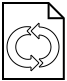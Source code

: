 <?xml version="1.0" encoding="UTF-8"?>
<dia:diagram xmlns:dia="http://www.lysator.liu.se/~alla/dia/"><dia:layer name="Background" visible="true"><dia:object type="Standard - Arc" version="0" id="O0"><dia:attribute name="obj_pos"><dia:point val="11.4,2.6"/></dia:attribute><dia:attribute name="obj_bb"><dia:rectangle val="10.638,2.583;11.4,3.817"/></dia:attribute><dia:attribute name="conn_endpoints"><dia:point val="11.4,2.6"/><dia:point val="11.4,3.8"/></dia:attribute><dia:attribute name="curve_distance"><dia:real val="0.762"/></dia:attribute><dia:attribute name="line_width"><dia:real val="0"/></dia:attribute></dia:object><dia:object type="Standard - Arc" version="0" id="O1"><dia:attribute name="obj_pos"><dia:point val="11.4,2.2"/></dia:attribute><dia:attribute name="obj_bb"><dia:rectangle val="10.2,2.183;11.4,4.217"/></dia:attribute><dia:attribute name="conn_endpoints"><dia:point val="11.4,2.2"/><dia:point val="11.4,4.2"/></dia:attribute><dia:attribute name="curve_distance"><dia:real val="1.2"/></dia:attribute><dia:attribute name="line_width"><dia:real val="0"/></dia:attribute></dia:object><dia:object type="Standard - Line" version="0" id="O2"><dia:attribute name="obj_pos"><dia:point val="11.4,4.2"/></dia:attribute><dia:attribute name="obj_bb"><dia:rectangle val="11.4,4.2;11.4,4.4"/></dia:attribute><dia:attribute name="conn_endpoints"><dia:point val="11.4,4.2"/><dia:point val="11.4,4.4"/></dia:attribute><dia:attribute name="numcp"><dia:int val="1"/></dia:attribute><dia:attribute name="line_width"><dia:real val="0"/></dia:attribute></dia:object><dia:object type="Standard - Line" version="0" id="O3"><dia:attribute name="obj_pos"><dia:point val="11.4,3.8"/></dia:attribute><dia:attribute name="obj_bb"><dia:rectangle val="11.4,3.6;11.4,3.8"/></dia:attribute><dia:attribute name="conn_endpoints"><dia:point val="11.4,3.8"/><dia:point val="11.4,3.6"/></dia:attribute><dia:attribute name="numcp"><dia:int val="1"/></dia:attribute><dia:attribute name="line_width"><dia:real val="0"/></dia:attribute></dia:object><dia:object type="Standard - Line" version="0" id="O4"><dia:attribute name="obj_pos"><dia:point val="11.4,3.6"/></dia:attribute><dia:attribute name="obj_bb"><dia:rectangle val="11.4,3.6;11.8,4"/></dia:attribute><dia:attribute name="conn_endpoints"><dia:point val="11.4,3.6"/><dia:point val="11.8,4"/></dia:attribute><dia:attribute name="numcp"><dia:int val="1"/></dia:attribute><dia:attribute name="line_width"><dia:real val="0"/></dia:attribute></dia:object><dia:object type="Standard - Line" version="0" id="O5"><dia:attribute name="obj_pos"><dia:point val="11.8,4"/></dia:attribute><dia:attribute name="obj_bb"><dia:rectangle val="11.4,4;11.8,4.4"/></dia:attribute><dia:attribute name="conn_endpoints"><dia:point val="11.8,4"/><dia:point val="11.4,4.4"/></dia:attribute><dia:attribute name="numcp"><dia:int val="1"/></dia:attribute><dia:attribute name="line_width"><dia:real val="0"/></dia:attribute></dia:object><dia:object type="Standard - Line" version="0" id="O6"><dia:attribute name="obj_pos"><dia:point val="11.4,2.6"/></dia:attribute><dia:attribute name="obj_bb"><dia:rectangle val="11.2,2.4;11.4,2.6"/></dia:attribute><dia:attribute name="conn_endpoints"><dia:point val="11.4,2.6"/><dia:point val="11.2,2.4"/></dia:attribute><dia:attribute name="numcp"><dia:int val="1"/></dia:attribute><dia:attribute name="line_width"><dia:real val="0"/></dia:attribute></dia:object><dia:object type="Standard - Line" version="0" id="O7"><dia:attribute name="obj_pos"><dia:point val="11.4,2.2"/></dia:attribute><dia:attribute name="obj_bb"><dia:rectangle val="11.2,2.2;11.4,2.4"/></dia:attribute><dia:attribute name="conn_endpoints"><dia:point val="11.4,2.2"/><dia:point val="11.2,2.4"/></dia:attribute><dia:attribute name="numcp"><dia:int val="1"/></dia:attribute><dia:attribute name="line_width"><dia:real val="0"/></dia:attribute></dia:object><dia:object type="Standard - Line" version="0" id="O8"><dia:attribute name="obj_pos"><dia:point val="11.8,2"/></dia:attribute><dia:attribute name="obj_bb"><dia:rectangle val="11.4,2;11.8,2.4"/></dia:attribute><dia:attribute name="conn_endpoints"><dia:point val="11.8,2"/><dia:point val="11.4,2.4"/></dia:attribute><dia:attribute name="numcp"><dia:int val="1"/></dia:attribute><dia:attribute name="line_width"><dia:real val="0"/></dia:attribute></dia:object><dia:object type="Standard - Line" version="0" id="O9"><dia:attribute name="obj_pos"><dia:point val="11.4,2.4"/></dia:attribute><dia:attribute name="obj_bb"><dia:rectangle val="11.4,2.4;11.8,2.8"/></dia:attribute><dia:attribute name="conn_endpoints"><dia:point val="11.4,2.4"/><dia:point val="11.8,2.8"/></dia:attribute><dia:attribute name="numcp"><dia:int val="1"/></dia:attribute><dia:attribute name="line_width"><dia:real val="0"/></dia:attribute></dia:object><dia:object type="Standard - Line" version="0" id="O10"><dia:attribute name="obj_pos"><dia:point val="11.8,2.8"/></dia:attribute><dia:attribute name="obj_bb"><dia:rectangle val="11.8,2.6;11.8,2.8"/></dia:attribute><dia:attribute name="conn_endpoints"><dia:point val="11.8,2.8"/><dia:point val="11.8,2.6"/></dia:attribute><dia:attribute name="numcp"><dia:int val="1"/></dia:attribute><dia:attribute name="line_width"><dia:real val="0"/></dia:attribute></dia:object><dia:object type="Standard - Line" version="0" id="O11"><dia:attribute name="obj_pos"><dia:point val="11.8,2"/></dia:attribute><dia:attribute name="obj_bb"><dia:rectangle val="11.8,2;11.8,2.2"/></dia:attribute><dia:attribute name="conn_endpoints"><dia:point val="11.8,2"/><dia:point val="11.8,2.2"/></dia:attribute><dia:attribute name="numcp"><dia:int val="1"/></dia:attribute><dia:attribute name="line_width"><dia:real val="0"/></dia:attribute></dia:object><dia:object type="Standard - Line" version="0" id="O12"><dia:attribute name="obj_pos"><dia:point val="12,4"/></dia:attribute><dia:attribute name="obj_bb"><dia:rectangle val="11.8,3.8;12,4"/></dia:attribute><dia:attribute name="conn_endpoints"><dia:point val="12,4"/><dia:point val="11.8,3.8"/></dia:attribute><dia:attribute name="numcp"><dia:int val="1"/></dia:attribute><dia:attribute name="line_width"><dia:real val="0"/></dia:attribute></dia:object><dia:object type="Standard - Line" version="0" id="O13"><dia:attribute name="obj_pos"><dia:point val="12,4"/></dia:attribute><dia:attribute name="obj_bb"><dia:rectangle val="11.8,4;12,4.2"/></dia:attribute><dia:attribute name="conn_endpoints"><dia:point val="12,4"/><dia:point val="11.8,4.2"/></dia:attribute><dia:attribute name="numcp"><dia:int val="1"/></dia:attribute><dia:attribute name="line_width"><dia:real val="0"/></dia:attribute></dia:object><dia:object type="Standard - Arc" version="0" id="O14"><dia:attribute name="obj_pos"><dia:point val="11.8,2.6"/></dia:attribute><dia:attribute name="obj_bb"><dia:rectangle val="11.8,2.6;12.4,3.8"/></dia:attribute><dia:attribute name="conn_endpoints"><dia:point val="11.8,2.6"/><dia:point val="11.8,3.8"/></dia:attribute><dia:attribute name="curve_distance"><dia:real val="-0.6"/></dia:attribute><dia:attribute name="line_width"><dia:real val="0"/></dia:attribute></dia:object><dia:object type="Standard - Arc" version="0" id="O15"><dia:attribute name="obj_pos"><dia:point val="11.8,2.2"/></dia:attribute><dia:attribute name="obj_bb"><dia:rectangle val="11.8,2.2;12.8,4.2"/></dia:attribute><dia:attribute name="conn_endpoints"><dia:point val="11.8,2.2"/><dia:point val="11.8,4.2"/></dia:attribute><dia:attribute name="curve_distance"><dia:real val="-1"/></dia:attribute><dia:attribute name="line_width"><dia:real val="0"/></dia:attribute></dia:object><dia:object type="Filesystem - File" version="0" id="O16"><dia:attribute name="obj_pos"><dia:point val="10,1"/></dia:attribute><dia:attribute name="obj_bb"><dia:rectangle val="10,1;13.04,4.8"/></dia:attribute><dia:attribute name="elem_corner"><dia:point val="10,1"/></dia:attribute><dia:attribute name="elem_width"><dia:real val="3.04"/></dia:attribute><dia:attribute name="elem_height"><dia:real val="3.8"/></dia:attribute><dia:attribute name="border_width"><dia:real val="0"/></dia:attribute><dia:attribute name="show_background"><dia:boolean val="false"/></dia:attribute><dia:attribute name="flip_horizontal"><dia:boolean val="false"/></dia:attribute><dia:attribute name="flip_vertical"><dia:boolean val="false"/></dia:attribute><dia:attribute name="padding"><dia:real val="0.354"/></dia:attribute></dia:object></dia:layer></dia:diagram>
